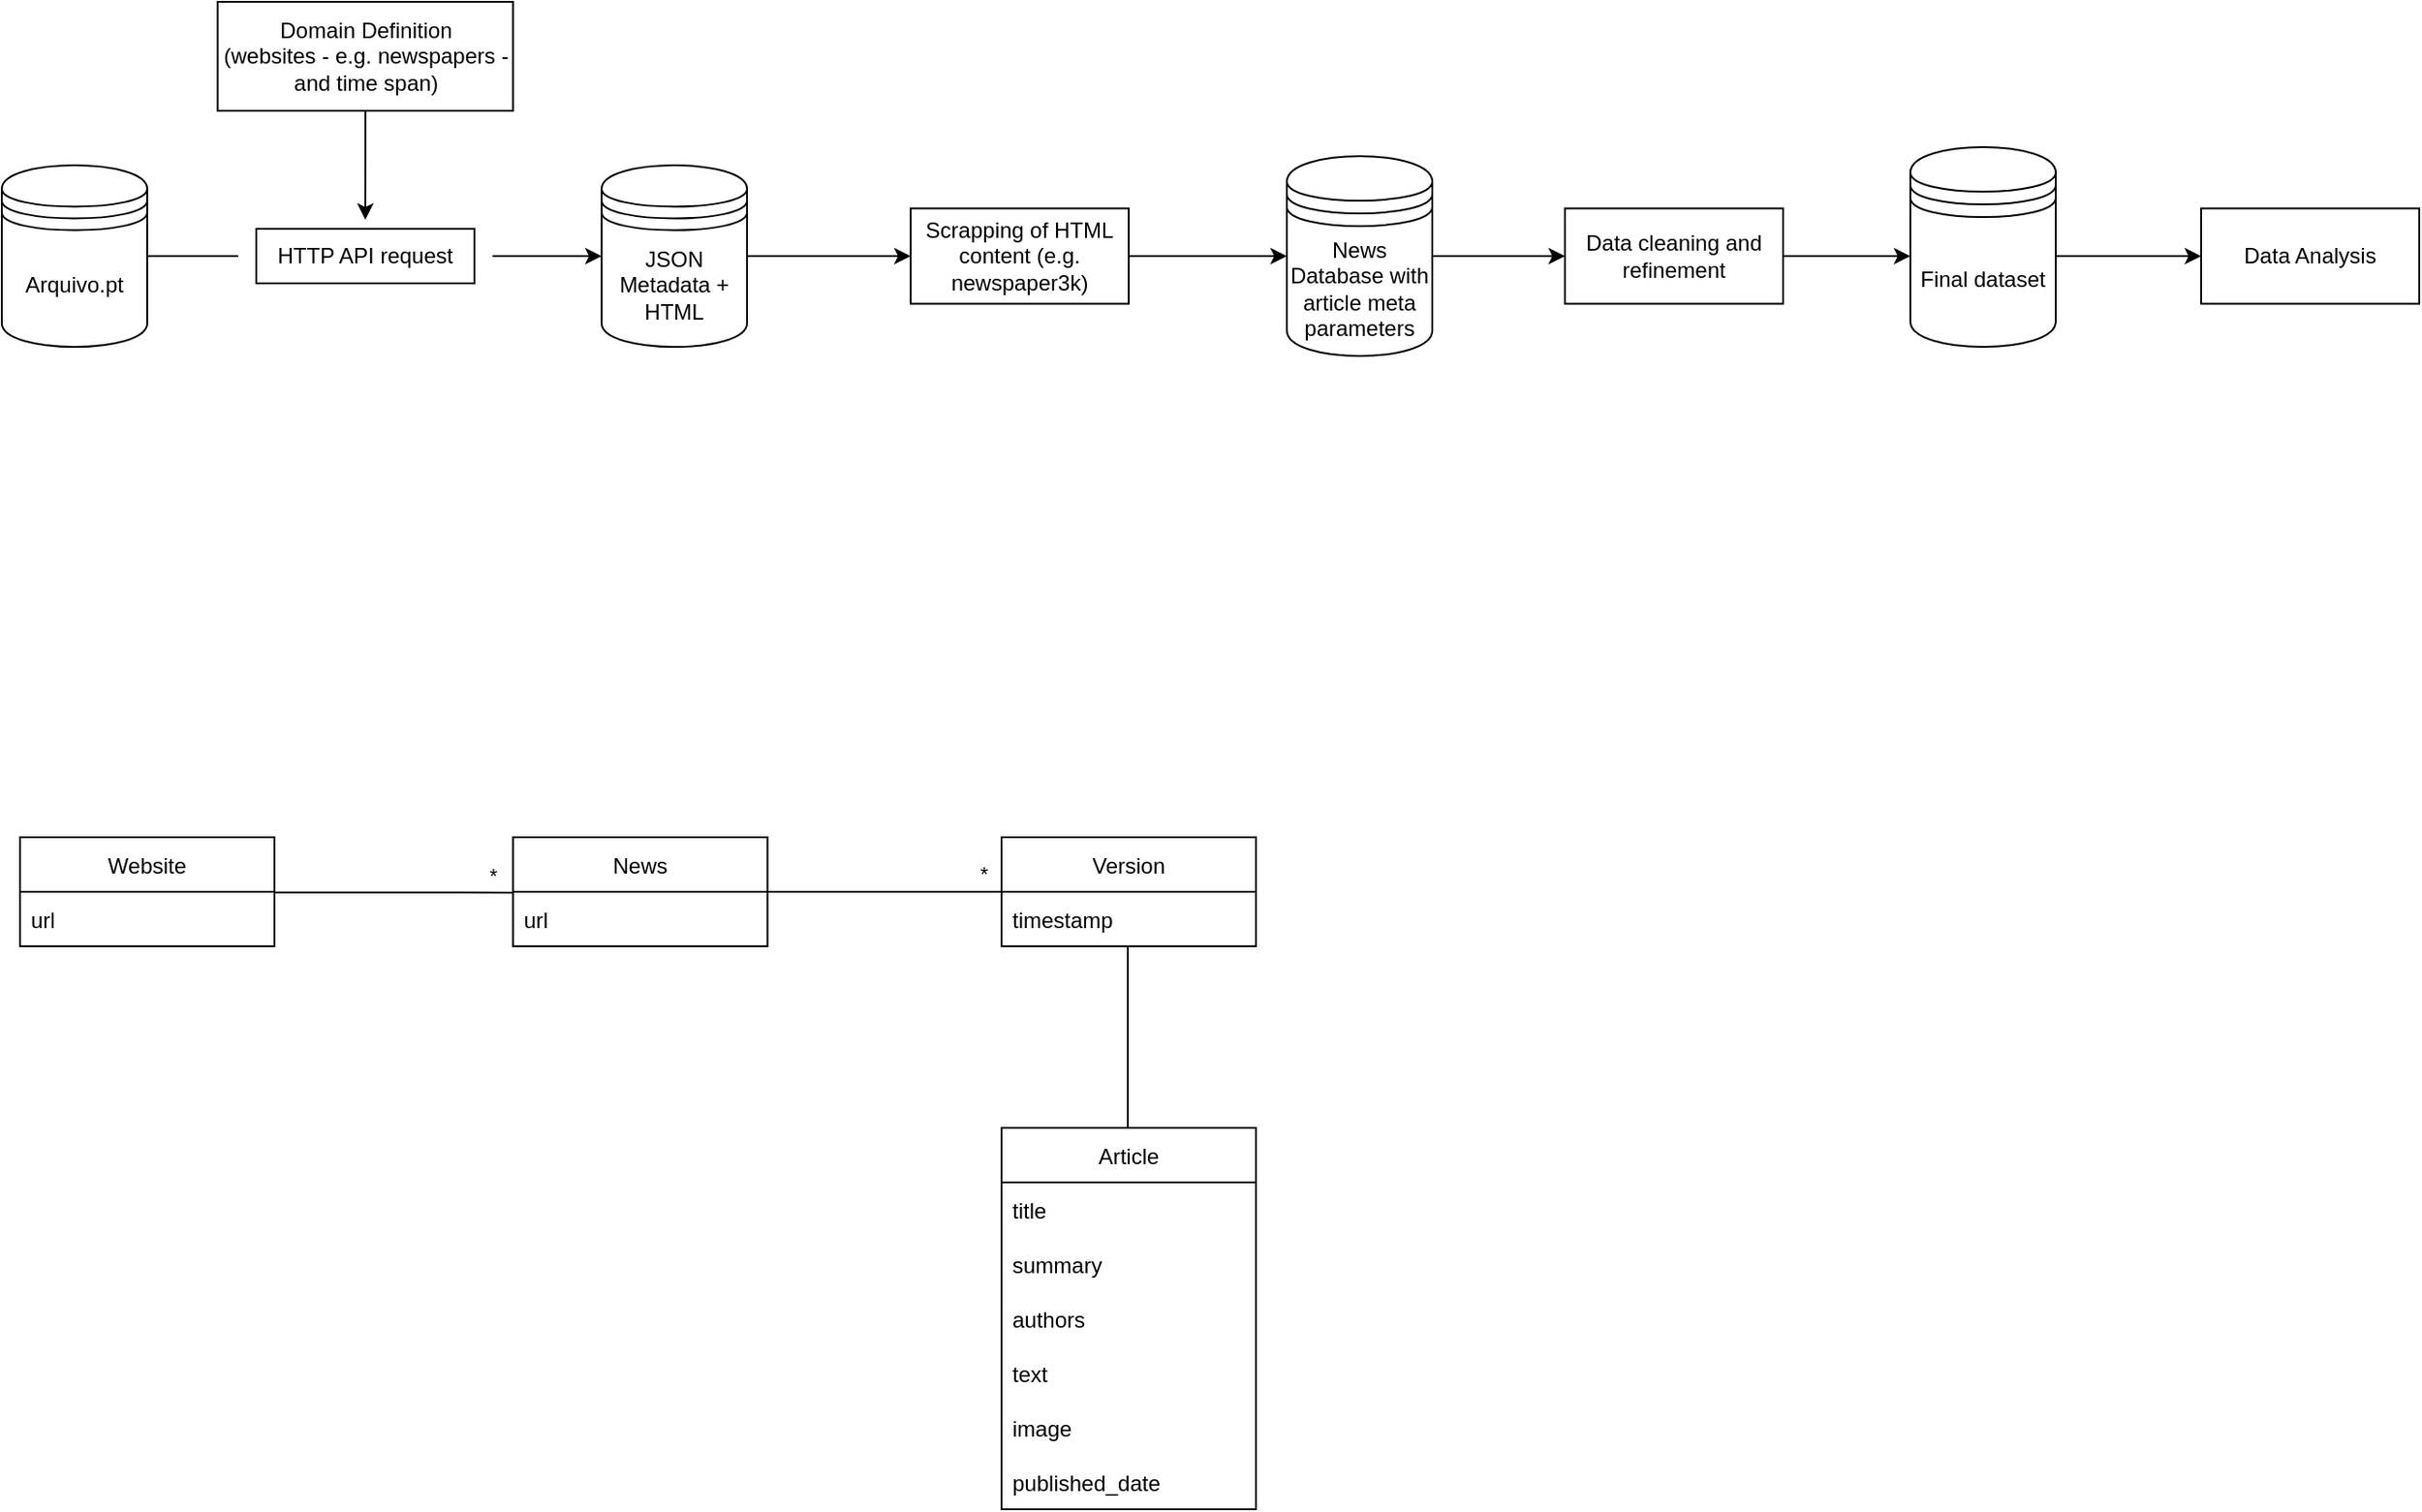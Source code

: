 <mxfile version="15.7.1" type="github">
  <diagram id="SWPLuQD_uAmGsCWUyiwx" name="Page-1">
    <mxGraphModel dx="1038" dy="563" grid="1" gridSize="10" guides="1" tooltips="1" connect="1" arrows="1" fold="1" page="1" pageScale="1" pageWidth="827" pageHeight="1169" math="0" shadow="0">
      <root>
        <mxCell id="0" />
        <mxCell id="1" parent="0" />
        <mxCell id="3FM2HRUyS4M1R4F6BxjH-5" style="edgeStyle=orthogonalEdgeStyle;rounded=0;orthogonalLoop=1;jettySize=auto;html=1;entryX=0;entryY=0.5;entryDx=0;entryDy=0;fontColor=default;startArrow=none;strokeColor=default;labelBackgroundColor=default;" parent="1" edge="1">
          <mxGeometry relative="1" as="geometry">
            <mxPoint x="390" y="240" as="sourcePoint" />
            <mxPoint x="450" y="240" as="targetPoint" />
          </mxGeometry>
        </mxCell>
        <mxCell id="3FM2HRUyS4M1R4F6BxjH-7" value="" style="edgeStyle=orthogonalEdgeStyle;rounded=0;orthogonalLoop=1;jettySize=auto;html=1;entryX=0;entryY=0.5;entryDx=0;entryDy=0;fontColor=default;endArrow=none;" parent="1" edge="1">
          <mxGeometry relative="1" as="geometry">
            <mxPoint x="200" y="240" as="sourcePoint" />
            <mxPoint x="250" y="240" as="targetPoint" />
          </mxGeometry>
        </mxCell>
        <mxCell id="3FM2HRUyS4M1R4F6BxjH-17" style="edgeStyle=orthogonalEdgeStyle;rounded=0;orthogonalLoop=1;jettySize=auto;html=1;labelBackgroundColor=default;fontColor=default;strokeColor=default;" parent="1" source="3FM2HRUyS4M1R4F6BxjH-10" edge="1">
          <mxGeometry relative="1" as="geometry">
            <mxPoint x="320" y="220" as="targetPoint" />
          </mxGeometry>
        </mxCell>
        <mxCell id="3FM2HRUyS4M1R4F6BxjH-10" value="Domain Definition&lt;br&gt;(websites - e.g. newspapers - and time span)" style="rounded=0;whiteSpace=wrap;html=1;fontColor=default;strokeColor=default;fillColor=default;" parent="1" vertex="1">
          <mxGeometry x="238.75" y="100" width="162.5" height="60" as="geometry" />
        </mxCell>
        <mxCell id="3FM2HRUyS4M1R4F6BxjH-12" value="&lt;span&gt;HTTP API request&lt;/span&gt;" style="rounded=0;whiteSpace=wrap;html=1;fontColor=default;strokeColor=default;fillColor=default;" parent="1" vertex="1">
          <mxGeometry x="260" y="225" width="120" height="30" as="geometry" />
        </mxCell>
        <mxCell id="3FM2HRUyS4M1R4F6BxjH-13" value="Arquivo.pt" style="shape=datastore;whiteSpace=wrap;html=1;fontColor=default;strokeColor=default;fillColor=default;" parent="1" vertex="1">
          <mxGeometry x="120" y="190" width="80" height="100" as="geometry" />
        </mxCell>
        <mxCell id="3FM2HRUyS4M1R4F6BxjH-15" style="edgeStyle=orthogonalEdgeStyle;rounded=0;orthogonalLoop=1;jettySize=auto;html=1;labelBackgroundColor=default;fontColor=default;strokeColor=default;" parent="1" source="3FM2HRUyS4M1R4F6BxjH-14" edge="1">
          <mxGeometry relative="1" as="geometry">
            <mxPoint x="620" y="240" as="targetPoint" />
            <Array as="points">
              <mxPoint x="610" y="240" />
            </Array>
          </mxGeometry>
        </mxCell>
        <mxCell id="3FM2HRUyS4M1R4F6BxjH-14" value="JSON Metadata + HTML" style="shape=datastore;whiteSpace=wrap;html=1;fontColor=default;strokeColor=default;fillColor=default;" parent="1" vertex="1">
          <mxGeometry x="450" y="190" width="80" height="100" as="geometry" />
        </mxCell>
        <mxCell id="3FM2HRUyS4M1R4F6BxjH-19" style="edgeStyle=orthogonalEdgeStyle;rounded=0;orthogonalLoop=1;jettySize=auto;html=1;labelBackgroundColor=default;fontColor=default;strokeColor=default;" parent="1" source="3FM2HRUyS4M1R4F6BxjH-16" target="3FM2HRUyS4M1R4F6BxjH-18" edge="1">
          <mxGeometry relative="1" as="geometry" />
        </mxCell>
        <mxCell id="3FM2HRUyS4M1R4F6BxjH-16" value="&lt;span&gt;Scrapping of HTML content (e.g. newspaper3k)&lt;/span&gt;" style="rounded=0;whiteSpace=wrap;html=1;fontColor=default;strokeColor=default;fillColor=default;" parent="1" vertex="1">
          <mxGeometry x="620" y="213.75" width="120" height="52.5" as="geometry" />
        </mxCell>
        <mxCell id="3FM2HRUyS4M1R4F6BxjH-21" style="edgeStyle=orthogonalEdgeStyle;rounded=0;orthogonalLoop=1;jettySize=auto;html=1;labelBackgroundColor=default;fontColor=default;strokeColor=default;" parent="1" source="3FM2HRUyS4M1R4F6BxjH-18" edge="1">
          <mxGeometry relative="1" as="geometry">
            <mxPoint x="980" y="240" as="targetPoint" />
          </mxGeometry>
        </mxCell>
        <mxCell id="3FM2HRUyS4M1R4F6BxjH-18" value="News Database with article meta parameters" style="shape=datastore;whiteSpace=wrap;html=1;fontColor=default;strokeColor=default;fillColor=default;" parent="1" vertex="1">
          <mxGeometry x="827" y="185" width="80" height="110" as="geometry" />
        </mxCell>
        <mxCell id="3FM2HRUyS4M1R4F6BxjH-23" style="edgeStyle=orthogonalEdgeStyle;rounded=0;orthogonalLoop=1;jettySize=auto;html=1;labelBackgroundColor=default;fontColor=default;strokeColor=default;" parent="1" source="3FM2HRUyS4M1R4F6BxjH-22" edge="1">
          <mxGeometry relative="1" as="geometry">
            <mxPoint x="1170" y="240" as="targetPoint" />
          </mxGeometry>
        </mxCell>
        <mxCell id="3FM2HRUyS4M1R4F6BxjH-22" value="&lt;span&gt;Data cleaning and refinement&lt;/span&gt;" style="rounded=0;whiteSpace=wrap;html=1;fontColor=default;strokeColor=default;fillColor=default;" parent="1" vertex="1">
          <mxGeometry x="980" y="213.75" width="120" height="52.5" as="geometry" />
        </mxCell>
        <mxCell id="3FM2HRUyS4M1R4F6BxjH-29" style="edgeStyle=orthogonalEdgeStyle;rounded=0;orthogonalLoop=1;jettySize=auto;html=1;entryX=0;entryY=0.5;entryDx=0;entryDy=0;labelBackgroundColor=default;fontColor=default;strokeColor=default;" parent="1" source="3FM2HRUyS4M1R4F6BxjH-25" target="3FM2HRUyS4M1R4F6BxjH-28" edge="1">
          <mxGeometry relative="1" as="geometry">
            <Array as="points">
              <mxPoint x="1270" y="240" />
              <mxPoint x="1270" y="240" />
            </Array>
          </mxGeometry>
        </mxCell>
        <mxCell id="3FM2HRUyS4M1R4F6BxjH-25" value="Final dataset" style="shape=datastore;whiteSpace=wrap;html=1;fontColor=default;strokeColor=default;fillColor=default;" parent="1" vertex="1">
          <mxGeometry x="1170" y="180" width="80" height="110" as="geometry" />
        </mxCell>
        <mxCell id="3FM2HRUyS4M1R4F6BxjH-28" value="&lt;span&gt;Data Analysis&lt;/span&gt;" style="rounded=0;whiteSpace=wrap;html=1;fontColor=default;strokeColor=default;fillColor=default;" parent="1" vertex="1">
          <mxGeometry x="1330" y="213.75" width="120" height="52.5" as="geometry" />
        </mxCell>
        <mxCell id="XwUieqV6MBhT14_o7JyP-1" value="Website" style="swimlane;fontStyle=0;childLayout=stackLayout;horizontal=1;startSize=30;horizontalStack=0;resizeParent=1;resizeParentMax=0;resizeLast=0;collapsible=1;marginBottom=0;" vertex="1" parent="1">
          <mxGeometry x="130" y="560" width="140" height="60" as="geometry" />
        </mxCell>
        <mxCell id="XwUieqV6MBhT14_o7JyP-36" value="url" style="text;strokeColor=none;fillColor=none;align=left;verticalAlign=middle;spacingLeft=4;spacingRight=4;overflow=hidden;points=[[0,0.5],[1,0.5]];portConstraint=eastwest;rotatable=0;" vertex="1" parent="XwUieqV6MBhT14_o7JyP-1">
          <mxGeometry y="30" width="140" height="30" as="geometry" />
        </mxCell>
        <mxCell id="XwUieqV6MBhT14_o7JyP-10" value="News" style="swimlane;fontStyle=0;childLayout=stackLayout;horizontal=1;startSize=30;horizontalStack=0;resizeParent=1;resizeParentMax=0;resizeLast=0;collapsible=1;marginBottom=0;" vertex="1" parent="1">
          <mxGeometry x="401.25" y="560" width="140" height="60" as="geometry" />
        </mxCell>
        <mxCell id="XwUieqV6MBhT14_o7JyP-37" value="url" style="text;strokeColor=none;fillColor=none;align=left;verticalAlign=middle;spacingLeft=4;spacingRight=4;overflow=hidden;points=[[0,0.5],[1,0.5]];portConstraint=eastwest;rotatable=0;" vertex="1" parent="XwUieqV6MBhT14_o7JyP-10">
          <mxGeometry y="30" width="140" height="30" as="geometry" />
        </mxCell>
        <mxCell id="XwUieqV6MBhT14_o7JyP-14" value="Version" style="swimlane;fontStyle=0;childLayout=stackLayout;horizontal=1;startSize=30;horizontalStack=0;resizeParent=1;resizeParentMax=0;resizeLast=0;collapsible=1;marginBottom=0;" vertex="1" parent="1">
          <mxGeometry x="670" y="560" width="140" height="60" as="geometry" />
        </mxCell>
        <mxCell id="XwUieqV6MBhT14_o7JyP-15" value="timestamp" style="text;strokeColor=none;fillColor=none;align=left;verticalAlign=middle;spacingLeft=4;spacingRight=4;overflow=hidden;points=[[0,0.5],[1,0.5]];portConstraint=eastwest;rotatable=0;" vertex="1" parent="XwUieqV6MBhT14_o7JyP-14">
          <mxGeometry y="30" width="140" height="30" as="geometry" />
        </mxCell>
        <mxCell id="XwUieqV6MBhT14_o7JyP-29" value="" style="endArrow=none;html=1;rounded=0;exitX=0;exitY=0.5;exitDx=0;exitDy=0;" edge="1" parent="1" source="XwUieqV6MBhT14_o7JyP-14">
          <mxGeometry width="50" height="50" relative="1" as="geometry">
            <mxPoint x="620" y="589.8" as="sourcePoint" />
            <mxPoint x="540" y="590" as="targetPoint" />
          </mxGeometry>
        </mxCell>
        <mxCell id="XwUieqV6MBhT14_o7JyP-35" value="*" style="edgeLabel;html=1;align=center;verticalAlign=middle;resizable=0;points=[];" vertex="1" connectable="0" parent="XwUieqV6MBhT14_o7JyP-29">
          <mxGeometry x="-0.496" y="1" relative="1" as="geometry">
            <mxPoint x="23" y="-11" as="offset" />
          </mxGeometry>
        </mxCell>
        <mxCell id="XwUieqV6MBhT14_o7JyP-33" value="" style="endArrow=none;html=1;rounded=0;exitX=1;exitY=0.011;exitDx=0;exitDy=0;entryX=0.001;entryY=0.015;entryDx=0;entryDy=0;entryPerimeter=0;exitPerimeter=0;" edge="1" parent="1" source="XwUieqV6MBhT14_o7JyP-36" target="XwUieqV6MBhT14_o7JyP-37">
          <mxGeometry width="50" height="50" relative="1" as="geometry">
            <mxPoint x="324" y="680" as="sourcePoint" />
            <mxPoint x="414" y="680" as="targetPoint" />
          </mxGeometry>
        </mxCell>
        <mxCell id="XwUieqV6MBhT14_o7JyP-34" value="*" style="edgeLabel;html=1;align=center;verticalAlign=middle;resizable=0;points=[];" vertex="1" connectable="0" parent="XwUieqV6MBhT14_o7JyP-33">
          <mxGeometry x="0.2" relative="1" as="geometry">
            <mxPoint x="41" y="-10" as="offset" />
          </mxGeometry>
        </mxCell>
        <mxCell id="XwUieqV6MBhT14_o7JyP-38" value="Article" style="swimlane;fontStyle=0;childLayout=stackLayout;horizontal=1;startSize=30;horizontalStack=0;resizeParent=1;resizeParentMax=0;resizeLast=0;collapsible=1;marginBottom=0;" vertex="1" parent="1">
          <mxGeometry x="670" y="720" width="140" height="210" as="geometry" />
        </mxCell>
        <mxCell id="XwUieqV6MBhT14_o7JyP-39" value="title" style="text;strokeColor=none;fillColor=none;align=left;verticalAlign=middle;spacingLeft=4;spacingRight=4;overflow=hidden;points=[[0,0.5],[1,0.5]];portConstraint=eastwest;rotatable=0;" vertex="1" parent="XwUieqV6MBhT14_o7JyP-38">
          <mxGeometry y="30" width="140" height="30" as="geometry" />
        </mxCell>
        <mxCell id="XwUieqV6MBhT14_o7JyP-40" value="summary" style="text;strokeColor=none;fillColor=none;align=left;verticalAlign=middle;spacingLeft=4;spacingRight=4;overflow=hidden;points=[[0,0.5],[1,0.5]];portConstraint=eastwest;rotatable=0;" vertex="1" parent="XwUieqV6MBhT14_o7JyP-38">
          <mxGeometry y="60" width="140" height="30" as="geometry" />
        </mxCell>
        <mxCell id="XwUieqV6MBhT14_o7JyP-41" value="authors" style="text;strokeColor=none;fillColor=none;align=left;verticalAlign=middle;spacingLeft=4;spacingRight=4;overflow=hidden;points=[[0,0.5],[1,0.5]];portConstraint=eastwest;rotatable=0;" vertex="1" parent="XwUieqV6MBhT14_o7JyP-38">
          <mxGeometry y="90" width="140" height="30" as="geometry" />
        </mxCell>
        <mxCell id="XwUieqV6MBhT14_o7JyP-42" value="text" style="text;strokeColor=none;fillColor=none;align=left;verticalAlign=middle;spacingLeft=4;spacingRight=4;overflow=hidden;points=[[0,0.5],[1,0.5]];portConstraint=eastwest;rotatable=0;" vertex="1" parent="XwUieqV6MBhT14_o7JyP-38">
          <mxGeometry y="120" width="140" height="30" as="geometry" />
        </mxCell>
        <mxCell id="XwUieqV6MBhT14_o7JyP-43" value="image" style="text;strokeColor=none;fillColor=none;align=left;verticalAlign=middle;spacingLeft=4;spacingRight=4;overflow=hidden;points=[[0,0.5],[1,0.5]];portConstraint=eastwest;rotatable=0;" vertex="1" parent="XwUieqV6MBhT14_o7JyP-38">
          <mxGeometry y="150" width="140" height="30" as="geometry" />
        </mxCell>
        <mxCell id="XwUieqV6MBhT14_o7JyP-44" value="published_date" style="text;strokeColor=none;fillColor=none;align=left;verticalAlign=middle;spacingLeft=4;spacingRight=4;overflow=hidden;points=[[0,0.5],[1,0.5]];portConstraint=eastwest;rotatable=0;" vertex="1" parent="XwUieqV6MBhT14_o7JyP-38">
          <mxGeometry y="180" width="140" height="30" as="geometry" />
        </mxCell>
        <mxCell id="XwUieqV6MBhT14_o7JyP-46" value="" style="endArrow=none;html=1;rounded=0;exitX=0.5;exitY=0;exitDx=0;exitDy=0;" edge="1" parent="1">
          <mxGeometry width="50" height="50" relative="1" as="geometry">
            <mxPoint x="739.5" y="720" as="sourcePoint" />
            <mxPoint x="739.5" y="620" as="targetPoint" />
          </mxGeometry>
        </mxCell>
      </root>
    </mxGraphModel>
  </diagram>
</mxfile>
